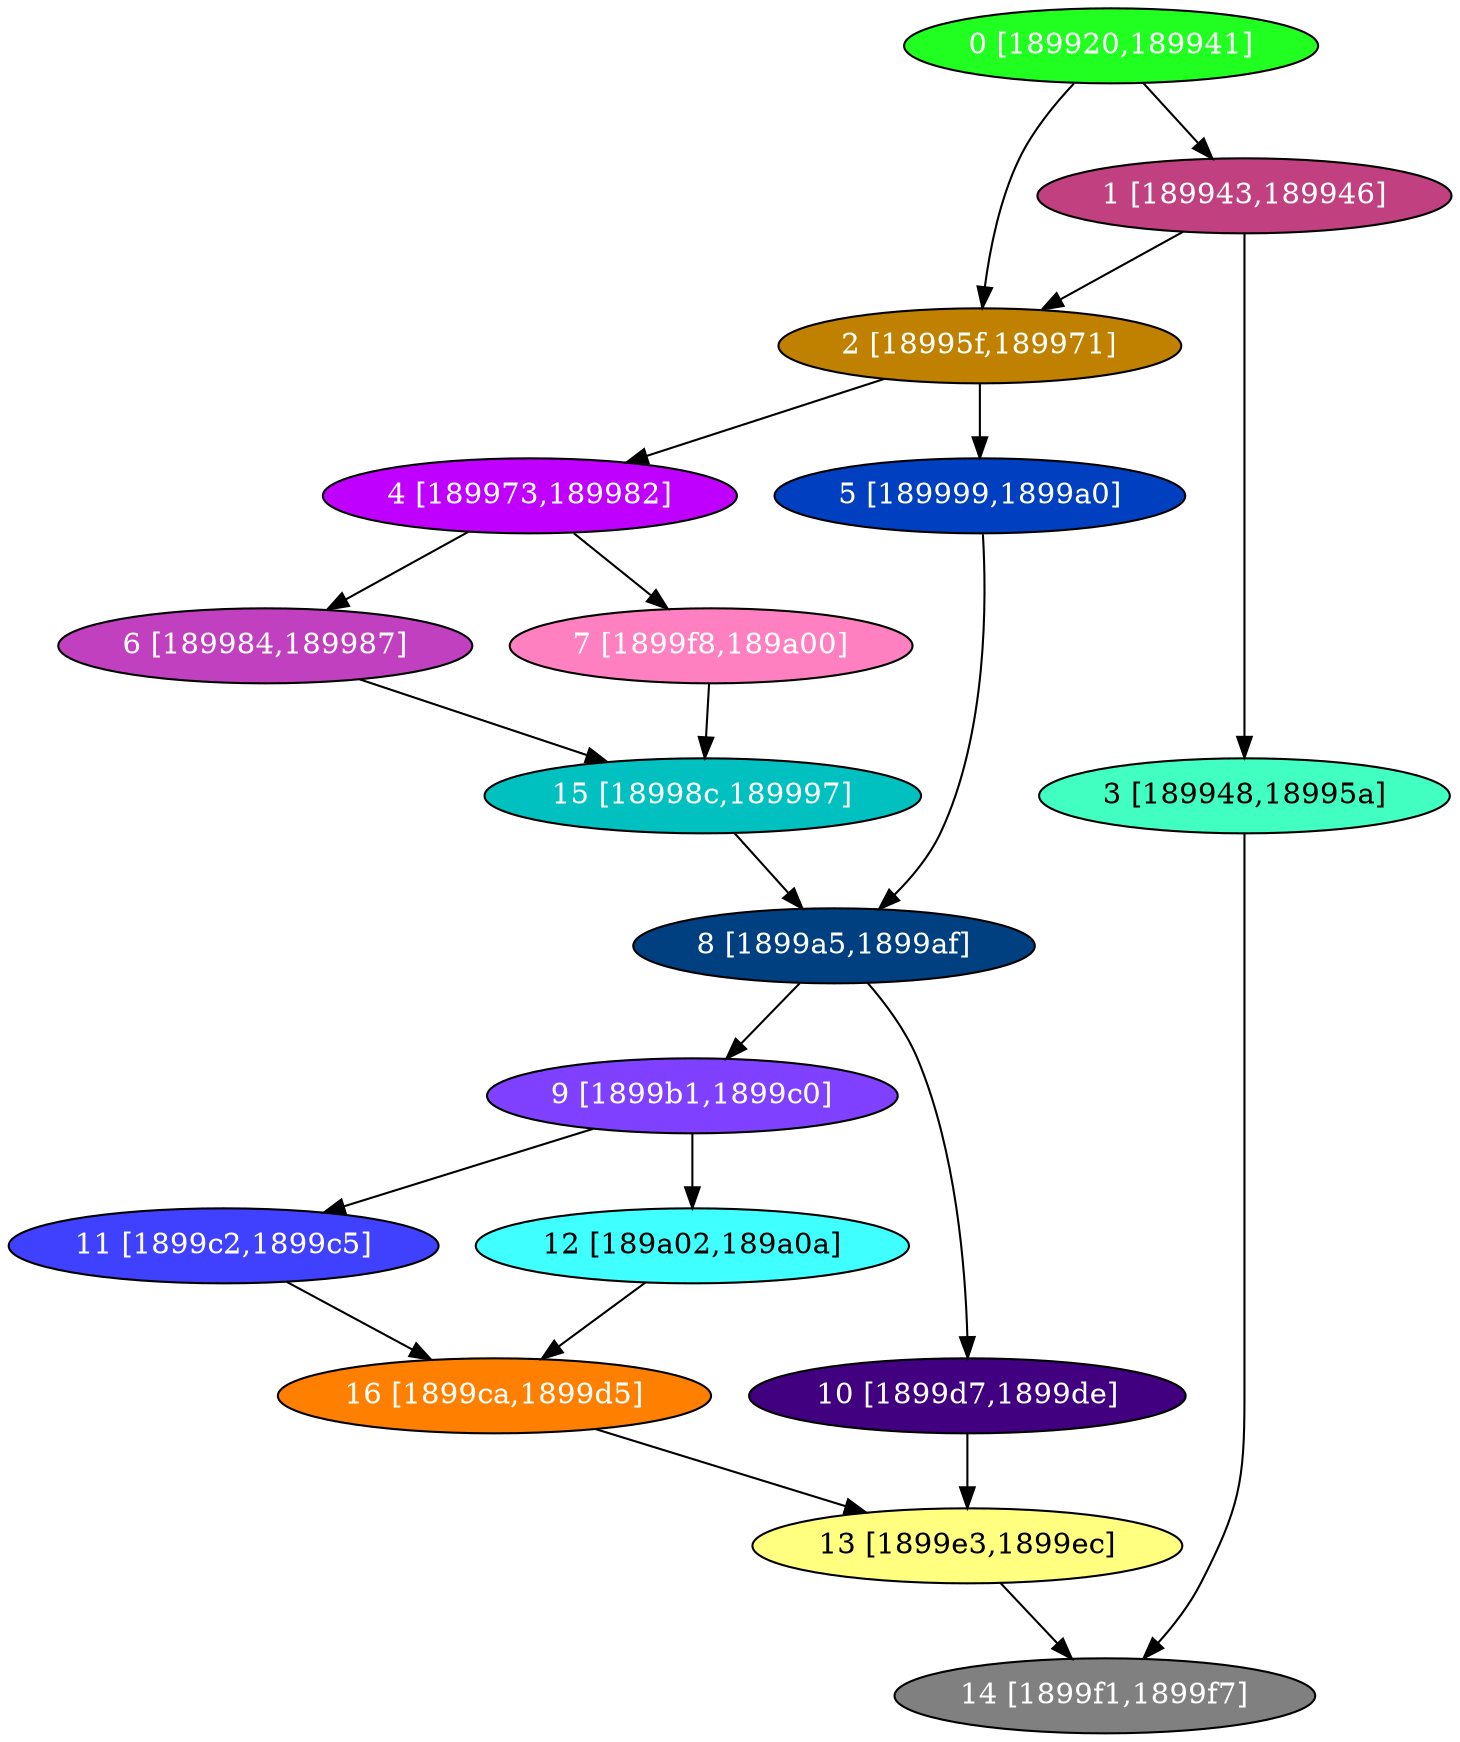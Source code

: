 diGraph libnss3{
	libnss3_0  [style=filled fillcolor="#20FF20" fontcolor="#ffffff" shape=oval label="0 [189920,189941]"]
	libnss3_1  [style=filled fillcolor="#C04080" fontcolor="#ffffff" shape=oval label="1 [189943,189946]"]
	libnss3_2  [style=filled fillcolor="#C08000" fontcolor="#ffffff" shape=oval label="2 [18995f,189971]"]
	libnss3_3  [style=filled fillcolor="#40FFC0" fontcolor="#000000" shape=oval label="3 [189948,18995a]"]
	libnss3_4  [style=filled fillcolor="#C000FF" fontcolor="#ffffff" shape=oval label="4 [189973,189982]"]
	libnss3_5  [style=filled fillcolor="#0040C0" fontcolor="#ffffff" shape=oval label="5 [189999,1899a0]"]
	libnss3_6  [style=filled fillcolor="#C040C0" fontcolor="#ffffff" shape=oval label="6 [189984,189987]"]
	libnss3_7  [style=filled fillcolor="#FF80C0" fontcolor="#ffffff" shape=oval label="7 [1899f8,189a00]"]
	libnss3_8  [style=filled fillcolor="#004080" fontcolor="#ffffff" shape=oval label="8 [1899a5,1899af]"]
	libnss3_9  [style=filled fillcolor="#8040FF" fontcolor="#ffffff" shape=oval label="9 [1899b1,1899c0]"]
	libnss3_a  [style=filled fillcolor="#400080" fontcolor="#ffffff" shape=oval label="10 [1899d7,1899de]"]
	libnss3_b  [style=filled fillcolor="#4040FF" fontcolor="#ffffff" shape=oval label="11 [1899c2,1899c5]"]
	libnss3_c  [style=filled fillcolor="#40FFFF" fontcolor="#000000" shape=oval label="12 [189a02,189a0a]"]
	libnss3_d  [style=filled fillcolor="#FFFF80" fontcolor="#000000" shape=oval label="13 [1899e3,1899ec]"]
	libnss3_e  [style=filled fillcolor="#808080" fontcolor="#ffffff" shape=oval label="14 [1899f1,1899f7]"]
	libnss3_f  [style=filled fillcolor="#00C0C0" fontcolor="#ffffff" shape=oval label="15 [18998c,189997]"]
	libnss3_10  [style=filled fillcolor="#FF8000" fontcolor="#ffffff" shape=oval label="16 [1899ca,1899d5]"]

	libnss3_0 -> libnss3_1
	libnss3_0 -> libnss3_2
	libnss3_1 -> libnss3_2
	libnss3_1 -> libnss3_3
	libnss3_2 -> libnss3_4
	libnss3_2 -> libnss3_5
	libnss3_3 -> libnss3_e
	libnss3_4 -> libnss3_6
	libnss3_4 -> libnss3_7
	libnss3_5 -> libnss3_8
	libnss3_6 -> libnss3_f
	libnss3_7 -> libnss3_f
	libnss3_8 -> libnss3_9
	libnss3_8 -> libnss3_a
	libnss3_9 -> libnss3_b
	libnss3_9 -> libnss3_c
	libnss3_a -> libnss3_d
	libnss3_b -> libnss3_10
	libnss3_c -> libnss3_10
	libnss3_d -> libnss3_e
	libnss3_f -> libnss3_8
	libnss3_10 -> libnss3_d
}